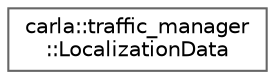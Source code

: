 digraph "类继承关系图"
{
 // INTERACTIVE_SVG=YES
 // LATEX_PDF_SIZE
  bgcolor="transparent";
  edge [fontname=Helvetica,fontsize=10,labelfontname=Helvetica,labelfontsize=10];
  node [fontname=Helvetica,fontsize=10,shape=box,height=0.2,width=0.4];
  rankdir="LR";
  Node0 [id="Node000000",label="carla::traffic_manager\l::LocalizationData",height=0.2,width=0.4,color="grey40", fillcolor="white", style="filled",URL="$de/d05/structcarla_1_1traffic__manager_1_1LocalizationData.html",tooltip=" "];
}
